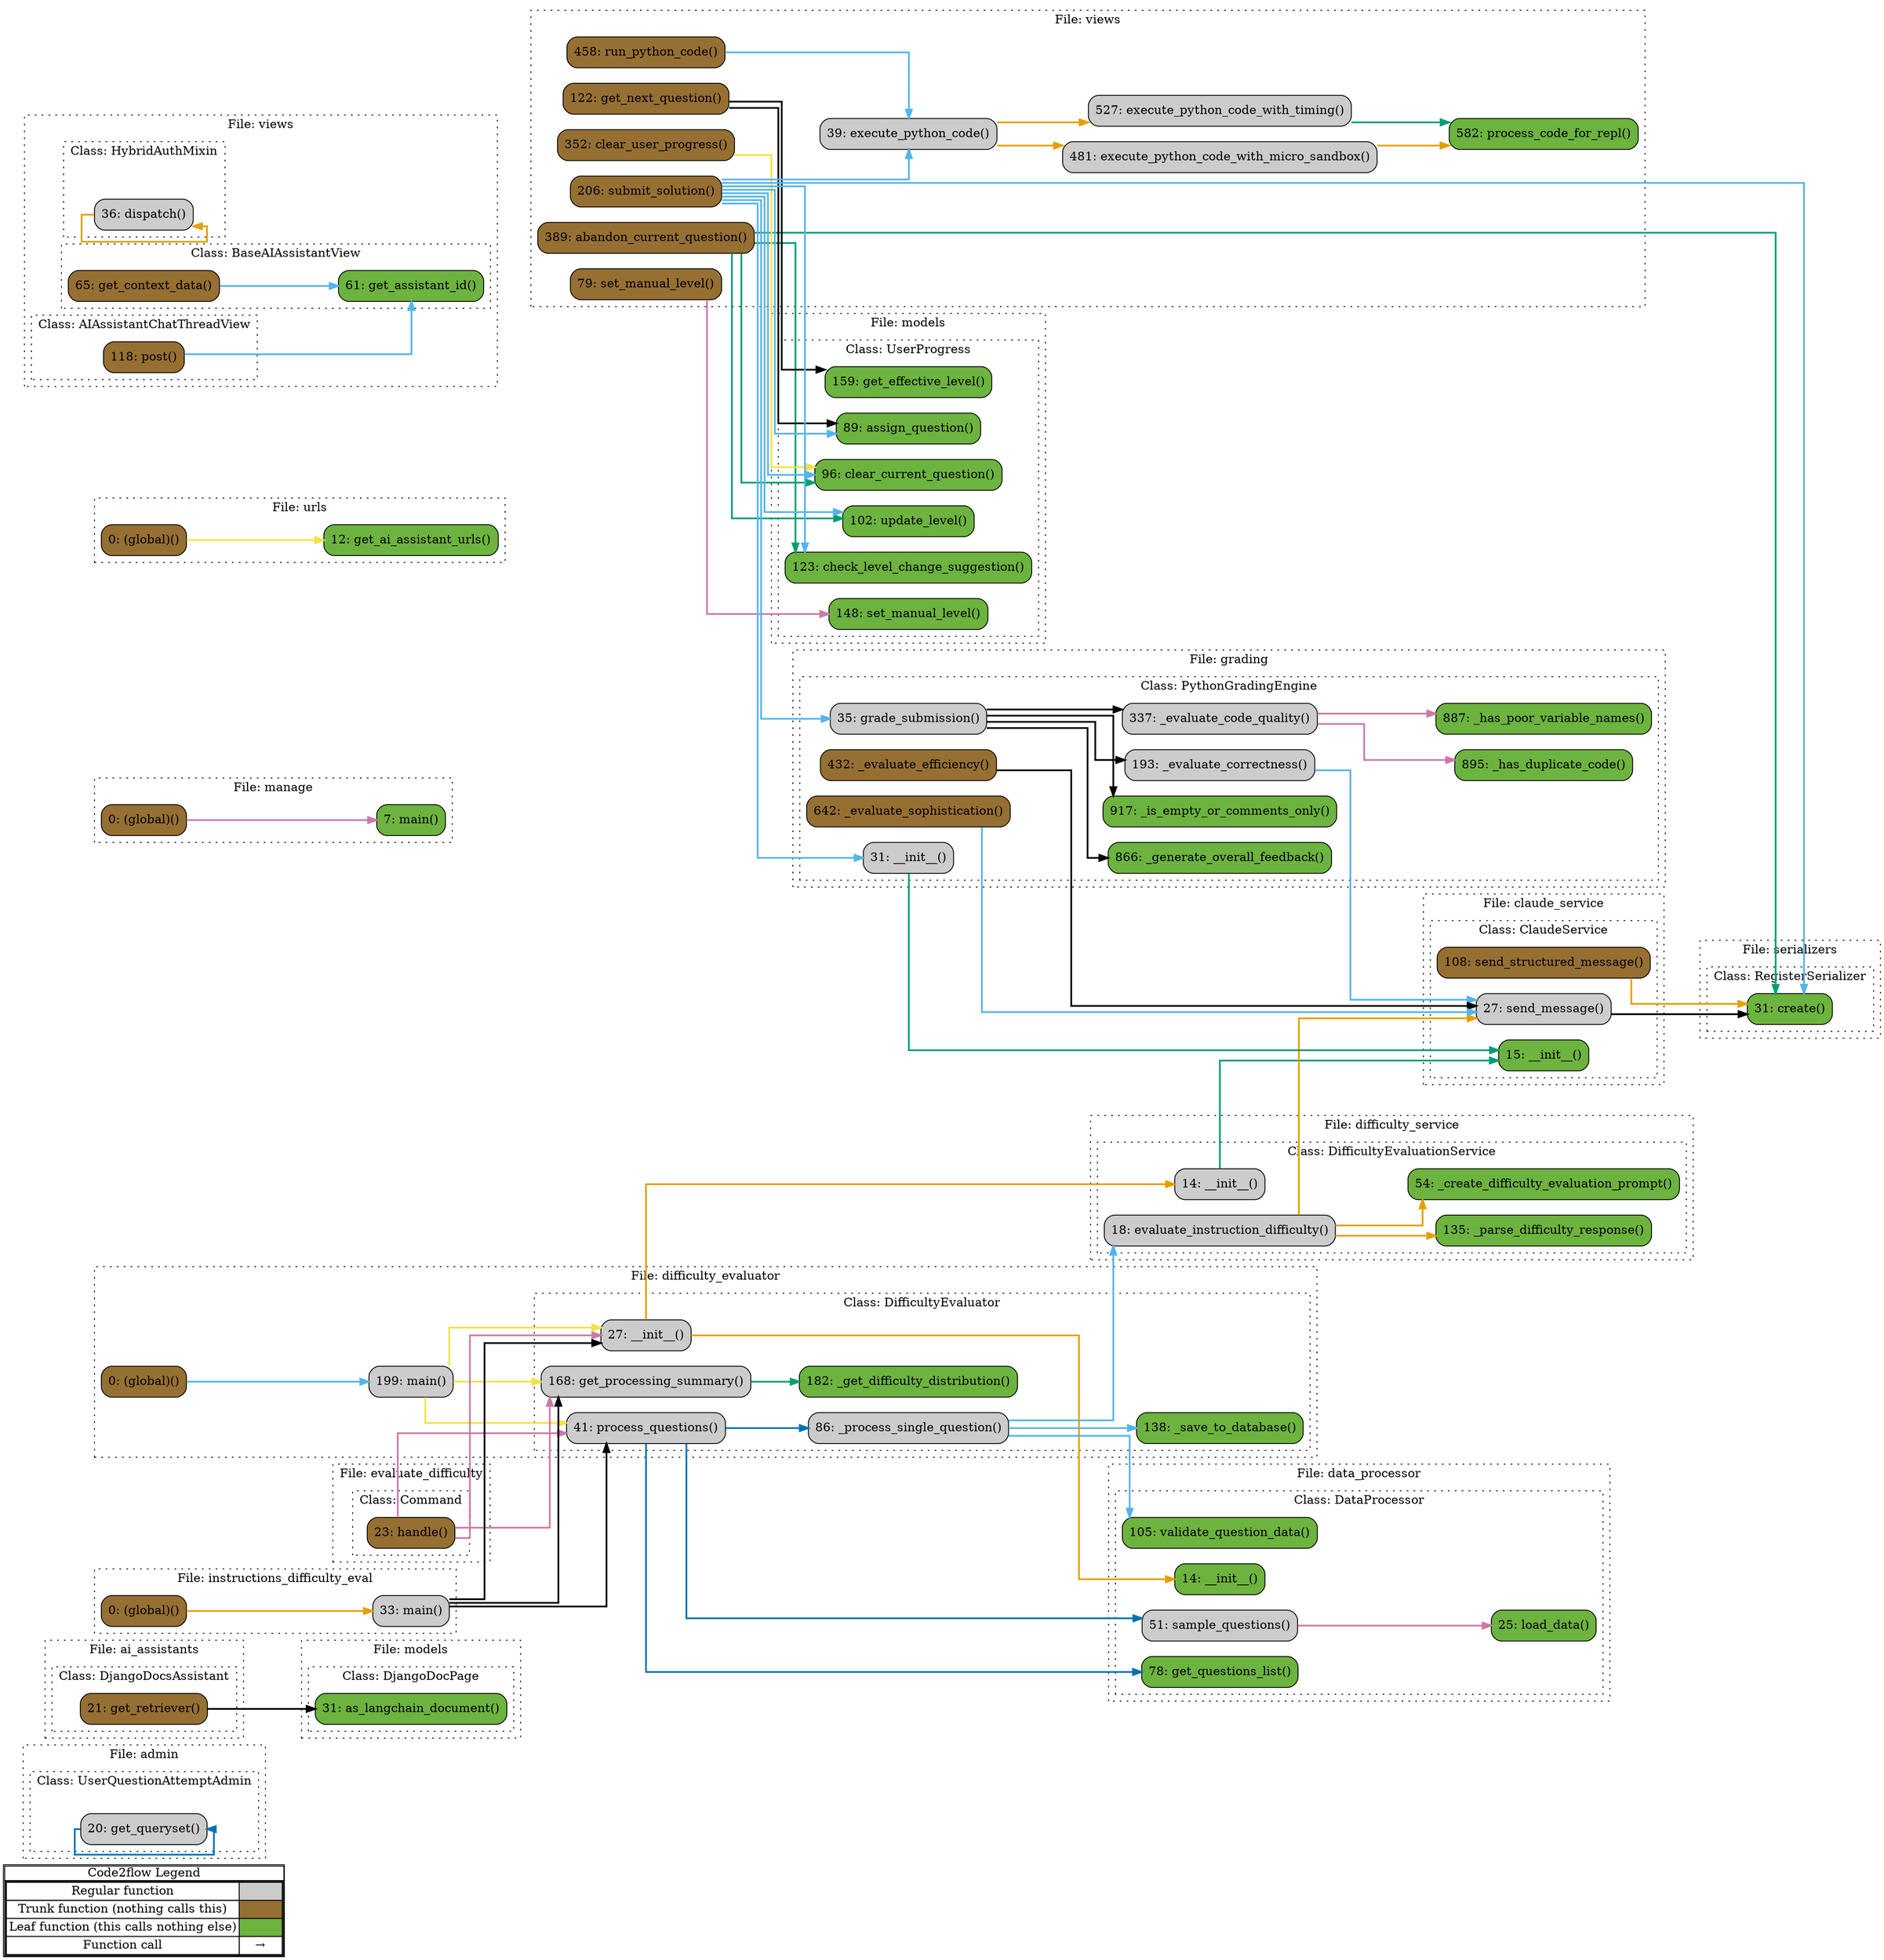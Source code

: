 digraph G {
concentrate=true;
splines="ortho";
rankdir="LR";
subgraph legend{
    rank = min;
    label = "legend";
    Legend [shape=none, margin=0, label = <
        <table cellspacing="0" cellpadding="0" border="1"><tr><td>Code2flow Legend</td></tr><tr><td>
        <table cellspacing="0">
        <tr><td>Regular function</td><td width="50px" bgcolor='#cccccc'></td></tr>
        <tr><td>Trunk function (nothing calls this)</td><td bgcolor='#966F33'></td></tr>
        <tr><td>Leaf function (this calls nothing else)</td><td bgcolor='#6db33f'></td></tr>
        <tr><td>Function call</td><td><font color='black'>&#8594;</font></td></tr>
        </table></td></tr></table>
        >];
}node_acf31a65 [label="20: get_queryset()" name="admin::UserQuestionAttemptAdmin.get_queryset" shape="rect" style="rounded,filled" fillcolor="#cccccc" ];
node_da73e4a8 [label="21: get_retriever()" name="ai_assistants::DjangoDocsAssistant.get_retriever" shape="rect" style="rounded,filled" fillcolor="#966F33" ];
node_fa02e2c0 [label="15: __init__()" name="claude_service::ClaudeService.__init__" shape="rect" style="rounded,filled" fillcolor="#6db33f" ];
node_1158dd20 [label="27: send_message()" name="claude_service::ClaudeService.send_message" shape="rect" style="rounded,filled" fillcolor="#cccccc" ];
node_3dd2dd61 [label="108: send_structured_message()" name="claude_service::ClaudeService.send_structured_message" shape="rect" style="rounded,filled" fillcolor="#966F33" ];
node_ce123c13 [label="14: __init__()" name="data_processor::DataProcessor.__init__" shape="rect" style="rounded,filled" fillcolor="#6db33f" ];
node_6d4d9531 [label="78: get_questions_list()" name="data_processor::DataProcessor.get_questions_list" shape="rect" style="rounded,filled" fillcolor="#6db33f" ];
node_17b92d73 [label="25: load_data()" name="data_processor::DataProcessor.load_data" shape="rect" style="rounded,filled" fillcolor="#6db33f" ];
node_aaa0df57 [label="51: sample_questions()" name="data_processor::DataProcessor.sample_questions" shape="rect" style="rounded,filled" fillcolor="#cccccc" ];
node_0d23abe5 [label="105: validate_question_data()" name="data_processor::DataProcessor.validate_question_data" shape="rect" style="rounded,filled" fillcolor="#6db33f" ];
node_08f84e8a [label="0: (global)()" name="difficulty_evaluator::(global)" shape="rect" style="rounded,filled" fillcolor="#966F33" ];
node_4c359c61 [label="27: __init__()" name="difficulty_evaluator::DifficultyEvaluator.__init__" shape="rect" style="rounded,filled" fillcolor="#cccccc" ];
node_732fc125 [label="182: _get_difficulty_distribution()" name="difficulty_evaluator::DifficultyEvaluator._get_difficulty_distribution" shape="rect" style="rounded,filled" fillcolor="#6db33f" ];
node_c07299c2 [label="86: _process_single_question()" name="difficulty_evaluator::DifficultyEvaluator._process_single_question" shape="rect" style="rounded,filled" fillcolor="#cccccc" ];
node_4769ba20 [label="138: _save_to_database()" name="difficulty_evaluator::DifficultyEvaluator._save_to_database" shape="rect" style="rounded,filled" fillcolor="#6db33f" ];
node_1d0115bb [label="168: get_processing_summary()" name="difficulty_evaluator::DifficultyEvaluator.get_processing_summary" shape="rect" style="rounded,filled" fillcolor="#cccccc" ];
node_93f9bf05 [label="41: process_questions()" name="difficulty_evaluator::DifficultyEvaluator.process_questions" shape="rect" style="rounded,filled" fillcolor="#cccccc" ];
node_0bd4066c [label="199: main()" name="difficulty_evaluator::main" shape="rect" style="rounded,filled" fillcolor="#cccccc" ];
node_e277b9b3 [label="14: __init__()" name="difficulty_service::DifficultyEvaluationService.__init__" shape="rect" style="rounded,filled" fillcolor="#cccccc" ];
node_b56c6c6c [label="54: _create_difficulty_evaluation_prompt()" name="difficulty_service::DifficultyEvaluationService._create_difficulty_evaluation_prompt" shape="rect" style="rounded,filled" fillcolor="#6db33f" ];
node_a056063e [label="135: _parse_difficulty_response()" name="difficulty_service::DifficultyEvaluationService._parse_difficulty_response" shape="rect" style="rounded,filled" fillcolor="#6db33f" ];
node_7d9c5d31 [label="18: evaluate_instruction_difficulty()" name="difficulty_service::DifficultyEvaluationService.evaluate_instruction_difficulty" shape="rect" style="rounded,filled" fillcolor="#cccccc" ];
node_f25b147f [label="23: handle()" name="evaluate_difficulty::Command.handle" shape="rect" style="rounded,filled" fillcolor="#966F33" ];
node_0f42a523 [label="31: __init__()" name="grading::PythonGradingEngine.__init__" shape="rect" style="rounded,filled" fillcolor="#cccccc" ];
node_1a8e63e7 [label="337: _evaluate_code_quality()" name="grading::PythonGradingEngine._evaluate_code_quality" shape="rect" style="rounded,filled" fillcolor="#cccccc" ];
node_278e85b2 [label="193: _evaluate_correctness()" name="grading::PythonGradingEngine._evaluate_correctness" shape="rect" style="rounded,filled" fillcolor="#cccccc" ];
node_3394f738 [label="432: _evaluate_efficiency()" name="grading::PythonGradingEngine._evaluate_efficiency" shape="rect" style="rounded,filled" fillcolor="#966F33" ];
node_3b183232 [label="642: _evaluate_sophistication()" name="grading::PythonGradingEngine._evaluate_sophistication" shape="rect" style="rounded,filled" fillcolor="#966F33" ];
node_59adde53 [label="866: _generate_overall_feedback()" name="grading::PythonGradingEngine._generate_overall_feedback" shape="rect" style="rounded,filled" fillcolor="#6db33f" ];
node_946ed99d [label="895: _has_duplicate_code()" name="grading::PythonGradingEngine._has_duplicate_code" shape="rect" style="rounded,filled" fillcolor="#6db33f" ];
node_6727e741 [label="887: _has_poor_variable_names()" name="grading::PythonGradingEngine._has_poor_variable_names" shape="rect" style="rounded,filled" fillcolor="#6db33f" ];
node_34beafff [label="917: _is_empty_or_comments_only()" name="grading::PythonGradingEngine._is_empty_or_comments_only" shape="rect" style="rounded,filled" fillcolor="#6db33f" ];
node_a8ac0198 [label="35: grade_submission()" name="grading::PythonGradingEngine.grade_submission" shape="rect" style="rounded,filled" fillcolor="#cccccc" ];
node_05539229 [label="0: (global)()" name="instructions_difficulty_eval::(global)" shape="rect" style="rounded,filled" fillcolor="#966F33" ];
node_0be7ae10 [label="33: main()" name="instructions_difficulty_eval::main" shape="rect" style="rounded,filled" fillcolor="#cccccc" ];
node_5dd68917 [label="0: (global)()" name="manage::(global)" shape="rect" style="rounded,filled" fillcolor="#966F33" ];
node_85e53392 [label="7: main()" name="manage::main" shape="rect" style="rounded,filled" fillcolor="#6db33f" ];
node_46fc326f [label="31: as_langchain_document()" name="models::DjangoDocPage.as_langchain_document" shape="rect" style="rounded,filled" fillcolor="#6db33f" ];
node_fb8be39e [label="89: assign_question()" name="models::UserProgress.assign_question" shape="rect" style="rounded,filled" fillcolor="#6db33f" ];
node_a151a3fa [label="123: check_level_change_suggestion()" name="models::UserProgress.check_level_change_suggestion" shape="rect" style="rounded,filled" fillcolor="#6db33f" ];
node_8b679f51 [label="96: clear_current_question()" name="models::UserProgress.clear_current_question" shape="rect" style="rounded,filled" fillcolor="#6db33f" ];
node_e414aa30 [label="159: get_effective_level()" name="models::UserProgress.get_effective_level" shape="rect" style="rounded,filled" fillcolor="#6db33f" ];
node_cf923d18 [label="148: set_manual_level()" name="models::UserProgress.set_manual_level" shape="rect" style="rounded,filled" fillcolor="#6db33f" ];
node_04e21a42 [label="102: update_level()" name="models::UserProgress.update_level" shape="rect" style="rounded,filled" fillcolor="#6db33f" ];
node_201058ca [label="31: create()" name="serializers::RegisterSerializer.create" shape="rect" style="rounded,filled" fillcolor="#6db33f" ];
node_2efd1804 [label="0: (global)()" name="urls::(global)" shape="rect" style="rounded,filled" fillcolor="#966F33" ];
node_cd32a120 [label="12: get_ai_assistant_urls()" name="urls::get_ai_assistant_urls" shape="rect" style="rounded,filled" fillcolor="#6db33f" ];
node_b7d8b5f2 [label="118: post()" name="views::AIAssistantChatThreadView.post" shape="rect" style="rounded,filled" fillcolor="#966F33" ];
node_8c9aadef [label="61: get_assistant_id()" name="views::BaseAIAssistantView.get_assistant_id" shape="rect" style="rounded,filled" fillcolor="#6db33f" ];
node_2a7830b2 [label="65: get_context_data()" name="views::BaseAIAssistantView.get_context_data" shape="rect" style="rounded,filled" fillcolor="#966F33" ];
node_27c86071 [label="36: dispatch()" name="views::HybridAuthMixin.dispatch" shape="rect" style="rounded,filled" fillcolor="#cccccc" ];
node_ff4cdbbb [label="389: abandon_current_question()" name="views::abandon_current_question" shape="rect" style="rounded,filled" fillcolor="#966F33" ];
node_a2bd9ad4 [label="352: clear_user_progress()" name="views::clear_user_progress" shape="rect" style="rounded,filled" fillcolor="#966F33" ];
node_936e2599 [label="39: execute_python_code()" name="views::execute_python_code" shape="rect" style="rounded,filled" fillcolor="#cccccc" ];
node_b1ab8041 [label="481: execute_python_code_with_micro_sandbox()" name="views::execute_python_code_with_micro_sandbox" shape="rect" style="rounded,filled" fillcolor="#cccccc" ];
node_60ec06d3 [label="527: execute_python_code_with_timing()" name="views::execute_python_code_with_timing" shape="rect" style="rounded,filled" fillcolor="#cccccc" ];
node_49b152d0 [label="122: get_next_question()" name="views::get_next_question" shape="rect" style="rounded,filled" fillcolor="#966F33" ];
node_bdf2da3f [label="582: process_code_for_repl()" name="views::process_code_for_repl" shape="rect" style="rounded,filled" fillcolor="#6db33f" ];
node_f1ccd2c2 [label="458: run_python_code()" name="views::run_python_code" shape="rect" style="rounded,filled" fillcolor="#966F33" ];
node_d1872147 [label="79: set_manual_level()" name="views::set_manual_level" shape="rect" style="rounded,filled" fillcolor="#966F33" ];
node_b92f81da [label="206: submit_solution()" name="views::submit_solution" shape="rect" style="rounded,filled" fillcolor="#966F33" ];
node_acf31a65 -> node_acf31a65 [color="#0072B2" penwidth="2"];
node_da73e4a8 -> node_46fc326f [color="#000000" penwidth="2"];
node_1158dd20 -> node_201058ca [color="#000000" penwidth="2"];
node_3dd2dd61 -> node_201058ca [color="#E69F00" penwidth="2"];
node_aaa0df57 -> node_17b92d73 [color="#CC79A7" penwidth="2"];
node_08f84e8a -> node_0bd4066c [color="#56B4E9" penwidth="2"];
node_4c359c61 -> node_ce123c13 [color="#E69F00" penwidth="2"];
node_4c359c61 -> node_e277b9b3 [color="#E69F00" penwidth="2"];
node_c07299c2 -> node_0d23abe5 [color="#56B4E9" penwidth="2"];
node_c07299c2 -> node_4769ba20 [color="#56B4E9" penwidth="2"];
node_c07299c2 -> node_7d9c5d31 [color="#56B4E9" penwidth="2"];
node_1d0115bb -> node_732fc125 [color="#009E73" penwidth="2"];
node_93f9bf05 -> node_6d4d9531 [color="#0072B2" penwidth="2"];
node_93f9bf05 -> node_aaa0df57 [color="#0072B2" penwidth="2"];
node_93f9bf05 -> node_c07299c2 [color="#0072B2" penwidth="2"];
node_0bd4066c -> node_4c359c61 [color="#F0E442" penwidth="2"];
node_0bd4066c -> node_1d0115bb [color="#F0E442" penwidth="2"];
node_0bd4066c -> node_93f9bf05 [color="#F0E442" penwidth="2"];
node_e277b9b3 -> node_fa02e2c0 [color="#009E73" penwidth="2"];
node_7d9c5d31 -> node_1158dd20 [color="#E69F00" penwidth="2"];
node_7d9c5d31 -> node_b56c6c6c [color="#E69F00" penwidth="2"];
node_7d9c5d31 -> node_a056063e [color="#E69F00" penwidth="2"];
node_f25b147f -> node_4c359c61 [color="#CC79A7" penwidth="2"];
node_f25b147f -> node_1d0115bb [color="#CC79A7" penwidth="2"];
node_f25b147f -> node_93f9bf05 [color="#CC79A7" penwidth="2"];
node_0f42a523 -> node_fa02e2c0 [color="#009E73" penwidth="2"];
node_1a8e63e7 -> node_946ed99d [color="#CC79A7" penwidth="2"];
node_1a8e63e7 -> node_6727e741 [color="#CC79A7" penwidth="2"];
node_278e85b2 -> node_1158dd20 [color="#56B4E9" penwidth="2"];
node_3394f738 -> node_1158dd20 [color="#000000" penwidth="2"];
node_3b183232 -> node_1158dd20 [color="#56B4E9" penwidth="2"];
node_a8ac0198 -> node_1a8e63e7 [color="#000000" penwidth="2"];
node_a8ac0198 -> node_278e85b2 [color="#000000" penwidth="2"];
node_a8ac0198 -> node_59adde53 [color="#000000" penwidth="2"];
node_a8ac0198 -> node_59adde53 [color="#000000" penwidth="2"];
node_a8ac0198 -> node_34beafff [color="#000000" penwidth="2"];
node_05539229 -> node_0be7ae10 [color="#E69F00" penwidth="2"];
node_0be7ae10 -> node_4c359c61 [color="#000000" penwidth="2"];
node_0be7ae10 -> node_1d0115bb [color="#000000" penwidth="2"];
node_0be7ae10 -> node_93f9bf05 [color="#000000" penwidth="2"];
node_5dd68917 -> node_85e53392 [color="#CC79A7" penwidth="2"];
node_2efd1804 -> node_cd32a120 [color="#F0E442" penwidth="2"];
node_b7d8b5f2 -> node_8c9aadef [color="#56B4E9" penwidth="2"];
node_2a7830b2 -> node_8c9aadef [color="#56B4E9" penwidth="2"];
node_27c86071 -> node_27c86071 [color="#E69F00" penwidth="2"];
node_27c86071 -> node_27c86071 [color="#E69F00" penwidth="2"];
node_ff4cdbbb -> node_a151a3fa [color="#009E73" penwidth="2"];
node_ff4cdbbb -> node_8b679f51 [color="#009E73" penwidth="2"];
node_ff4cdbbb -> node_04e21a42 [color="#009E73" penwidth="2"];
node_ff4cdbbb -> node_201058ca [color="#009E73" penwidth="2"];
node_a2bd9ad4 -> node_8b679f51 [color="#F0E442" penwidth="2"];
node_936e2599 -> node_b1ab8041 [color="#E69F00" penwidth="2"];
node_936e2599 -> node_60ec06d3 [color="#E69F00" penwidth="2"];
node_b1ab8041 -> node_bdf2da3f [color="#E69F00" penwidth="2"];
node_60ec06d3 -> node_bdf2da3f [color="#009E73" penwidth="2"];
node_49b152d0 -> node_fb8be39e [color="#000000" penwidth="2"];
node_49b152d0 -> node_e414aa30 [color="#000000" penwidth="2"];
node_f1ccd2c2 -> node_936e2599 [color="#56B4E9" penwidth="2"];
node_d1872147 -> node_cf923d18 [color="#CC79A7" penwidth="2"];
node_b92f81da -> node_0f42a523 [color="#56B4E9" penwidth="2"];
node_b92f81da -> node_a8ac0198 [color="#56B4E9" penwidth="2"];
node_b92f81da -> node_fb8be39e [color="#56B4E9" penwidth="2"];
node_b92f81da -> node_a151a3fa [color="#56B4E9" penwidth="2"];
node_b92f81da -> node_8b679f51 [color="#56B4E9" penwidth="2"];
node_b92f81da -> node_04e21a42 [color="#56B4E9" penwidth="2"];
node_b92f81da -> node_201058ca [color="#56B4E9" penwidth="2"];
node_b92f81da -> node_936e2599 [color="#56B4E9" penwidth="2"];
subgraph cluster_56b37400 {
    label="File: admin";
    name="admin";
    style="filled";
    graph[style=dotted];
    subgraph cluster_3ed1158e {
        node_acf31a65;
        label="Class: UserQuestionAttemptAdmin";
        name="UserQuestionAttemptAdmin";
        style="filled";
        graph[style=dotted];
    };
};
subgraph cluster_3008ea29 {
    label="File: ai_assistants";
    name="ai_assistants";
    style="filled";
    graph[style=dotted];
    subgraph cluster_b31e76bc {
        node_da73e4a8;
        label="Class: DjangoDocsAssistant";
        name="DjangoDocsAssistant";
        style="filled";
        graph[style=dotted];
    };
};
subgraph cluster_219096fb {
    label="File: claude_service";
    name="claude_service";
    style="filled";
    graph[style=dotted];
    subgraph cluster_d6714e90 {
        node_fa02e2c0 node_1158dd20 node_3dd2dd61;
        label="Class: ClaudeService";
        name="ClaudeService";
        style="filled";
        graph[style=dotted];
    };
};
subgraph cluster_7243c06a {
    label="File: data_processor";
    name="data_processor";
    style="filled";
    graph[style=dotted];
    subgraph cluster_c351c37c {
        node_ce123c13 node_17b92d73 node_aaa0df57 node_6d4d9531 node_0d23abe5;
        label="Class: DataProcessor";
        name="DataProcessor";
        style="filled";
        graph[style=dotted];
    };
};
subgraph cluster_9bc9e543 {
    node_0bd4066c node_08f84e8a;
    label="File: difficulty_evaluator";
    name="difficulty_evaluator";
    style="filled";
    graph[style=dotted];
    subgraph cluster_c11a3be5 {
        node_4c359c61 node_93f9bf05 node_c07299c2 node_4769ba20 node_1d0115bb node_732fc125;
        label="Class: DifficultyEvaluator";
        name="DifficultyEvaluator";
        style="filled";
        graph[style=dotted];
    };
};
subgraph cluster_7730787c {
    label="File: difficulty_service";
    name="difficulty_service";
    style="filled";
    graph[style=dotted];
    subgraph cluster_82ec1712 {
        node_e277b9b3 node_7d9c5d31 node_b56c6c6c node_a056063e;
        label="Class: DifficultyEvaluationService";
        name="DifficultyEvaluationService";
        style="filled";
        graph[style=dotted];
    };
};
subgraph cluster_8c0cf12c {
    label="File: evaluate_difficulty";
    name="evaluate_difficulty";
    style="filled";
    graph[style=dotted];
    subgraph cluster_cb815e3d {
        node_f25b147f;
        label="Class: Command";
        name="Command";
        style="filled";
        graph[style=dotted];
    };
};
subgraph cluster_fce361bf {
    label="File: grading";
    name="grading";
    style="filled";
    graph[style=dotted];
    subgraph cluster_c1e7b6d6 {
        node_0f42a523 node_a8ac0198 node_278e85b2 node_1a8e63e7 node_3394f738 node_3b183232 node_59adde53 node_6727e741 node_946ed99d node_34beafff;
        label="Class: PythonGradingEngine";
        name="PythonGradingEngine";
        style="filled";
        graph[style=dotted];
    };
};
subgraph cluster_95082996 {
    node_0be7ae10 node_05539229;
    label="File: instructions_difficulty_eval";
    name="instructions_difficulty_eval";
    style="filled";
    graph[style=dotted];
};
subgraph cluster_34283c60 {
    node_85e53392 node_5dd68917;
    label="File: manage";
    name="manage";
    style="filled";
    graph[style=dotted];
};
subgraph cluster_2b035d50 {
    label="File: models";
    name="models";
    style="filled";
    graph[style=dotted];
    subgraph cluster_daf8a7db {
        node_fb8be39e node_8b679f51 node_04e21a42 node_a151a3fa node_cf923d18 node_e414aa30;
        label="Class: UserProgress";
        name="UserProgress";
        style="filled";
        graph[style=dotted];
    };
};
subgraph cluster_fc6f4bf7 {
    label="File: models";
    name="models";
    style="filled";
    graph[style=dotted];
    subgraph cluster_949a8d79 {
        node_46fc326f;
        label="Class: DjangoDocPage";
        name="DjangoDocPage";
        style="filled";
        graph[style=dotted];
    };
};
subgraph cluster_2af629ce {
    label="File: serializers";
    name="serializers";
    style="filled";
    graph[style=dotted];
    subgraph cluster_4169d0d3 {
        node_201058ca;
        label="Class: RegisterSerializer";
        name="RegisterSerializer";
        style="filled";
        graph[style=dotted];
    };
};
subgraph cluster_1bc78183 {
    node_cd32a120 node_2efd1804;
    label="File: urls";
    name="urls";
    style="filled";
    graph[style=dotted];
};
subgraph cluster_b1726e30 {
    label="File: views";
    name="views";
    style="filled";
    graph[style=dotted];
    subgraph cluster_5feb27cf {
        node_27c86071;
        label="Class: HybridAuthMixin";
        name="HybridAuthMixin";
        style="filled";
        graph[style=dotted];
    };
    subgraph cluster_9b405894 {
        node_8c9aadef node_2a7830b2;
        label="Class: BaseAIAssistantView";
        name="BaseAIAssistantView";
        style="filled";
        graph[style=dotted];
    };
    subgraph cluster_e1383771 {
        node_b7d8b5f2;
        label="Class: AIAssistantChatThreadView";
        name="AIAssistantChatThreadView";
        style="filled";
        graph[style=dotted];
    };
};
subgraph cluster_11f3302f {
    node_936e2599 node_d1872147 node_49b152d0 node_b92f81da node_a2bd9ad4 node_ff4cdbbb node_f1ccd2c2 node_b1ab8041 node_60ec06d3 node_bdf2da3f;
    label="File: views";
    name="views";
    style="filled";
    graph[style=dotted];
};
}

